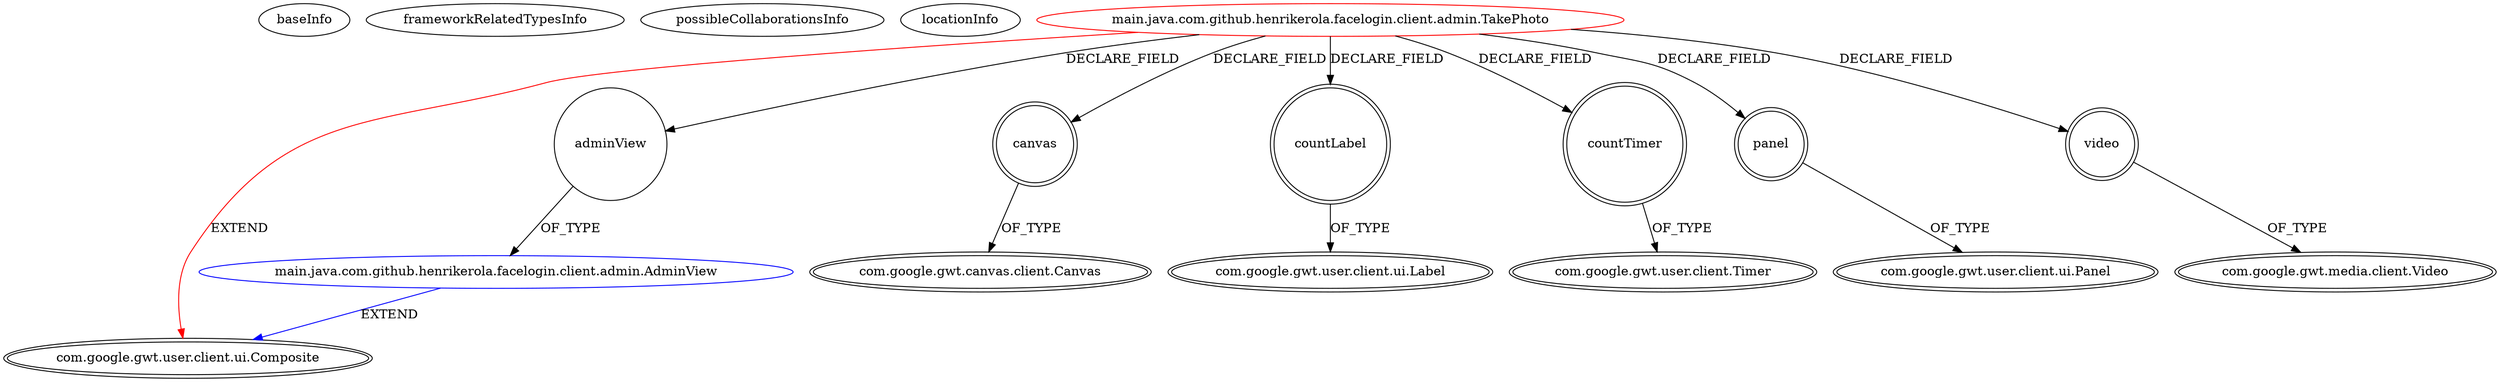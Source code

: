 digraph {
baseInfo[graphId=1393,category="extension_graph",isAnonymous=false,possibleRelation=true]
frameworkRelatedTypesInfo[0="com.google.gwt.user.client.ui.Composite"]
possibleCollaborationsInfo[0="1393~FIELD_DECLARATION-~com.google.gwt.user.client.ui.Composite ~com.google.gwt.user.client.ui.Composite ~false~false"]
locationInfo[projectName="henrikerola-FaceLogin",filePath="/henrikerola-FaceLogin/FaceLogin-master/src/main/java/com/github/henrikerola/facelogin/client/admin/TakePhoto.java",contextSignature="TakePhoto",graphId="1393"]
0[label="main.java.com.github.henrikerola.facelogin.client.admin.TakePhoto",vertexType="ROOT_CLIENT_CLASS_DECLARATION",isFrameworkType=false,color=red]
1[label="com.google.gwt.user.client.ui.Composite",vertexType="FRAMEWORK_CLASS_TYPE",isFrameworkType=true,peripheries=2]
2[label="adminView",vertexType="FIELD_DECLARATION",isFrameworkType=false,shape=circle]
3[label="main.java.com.github.henrikerola.facelogin.client.admin.AdminView",vertexType="REFERENCE_CLIENT_CLASS_DECLARATION",isFrameworkType=false,color=blue]
5[label="canvas",vertexType="FIELD_DECLARATION",isFrameworkType=true,peripheries=2,shape=circle]
6[label="com.google.gwt.canvas.client.Canvas",vertexType="FRAMEWORK_CLASS_TYPE",isFrameworkType=true,peripheries=2]
7[label="countLabel",vertexType="FIELD_DECLARATION",isFrameworkType=true,peripheries=2,shape=circle]
8[label="com.google.gwt.user.client.ui.Label",vertexType="FRAMEWORK_CLASS_TYPE",isFrameworkType=true,peripheries=2]
9[label="countTimer",vertexType="FIELD_DECLARATION",isFrameworkType=true,peripheries=2,shape=circle]
10[label="com.google.gwt.user.client.Timer",vertexType="FRAMEWORK_CLASS_TYPE",isFrameworkType=true,peripheries=2]
11[label="panel",vertexType="FIELD_DECLARATION",isFrameworkType=true,peripheries=2,shape=circle]
12[label="com.google.gwt.user.client.ui.Panel",vertexType="FRAMEWORK_CLASS_TYPE",isFrameworkType=true,peripheries=2]
13[label="video",vertexType="FIELD_DECLARATION",isFrameworkType=true,peripheries=2,shape=circle]
14[label="com.google.gwt.media.client.Video",vertexType="FRAMEWORK_CLASS_TYPE",isFrameworkType=true,peripheries=2]
0->1[label="EXTEND",color=red]
0->2[label="DECLARE_FIELD"]
3->1[label="EXTEND",color=blue]
2->3[label="OF_TYPE"]
0->5[label="DECLARE_FIELD"]
5->6[label="OF_TYPE"]
0->7[label="DECLARE_FIELD"]
7->8[label="OF_TYPE"]
0->9[label="DECLARE_FIELD"]
9->10[label="OF_TYPE"]
0->11[label="DECLARE_FIELD"]
11->12[label="OF_TYPE"]
0->13[label="DECLARE_FIELD"]
13->14[label="OF_TYPE"]
}
